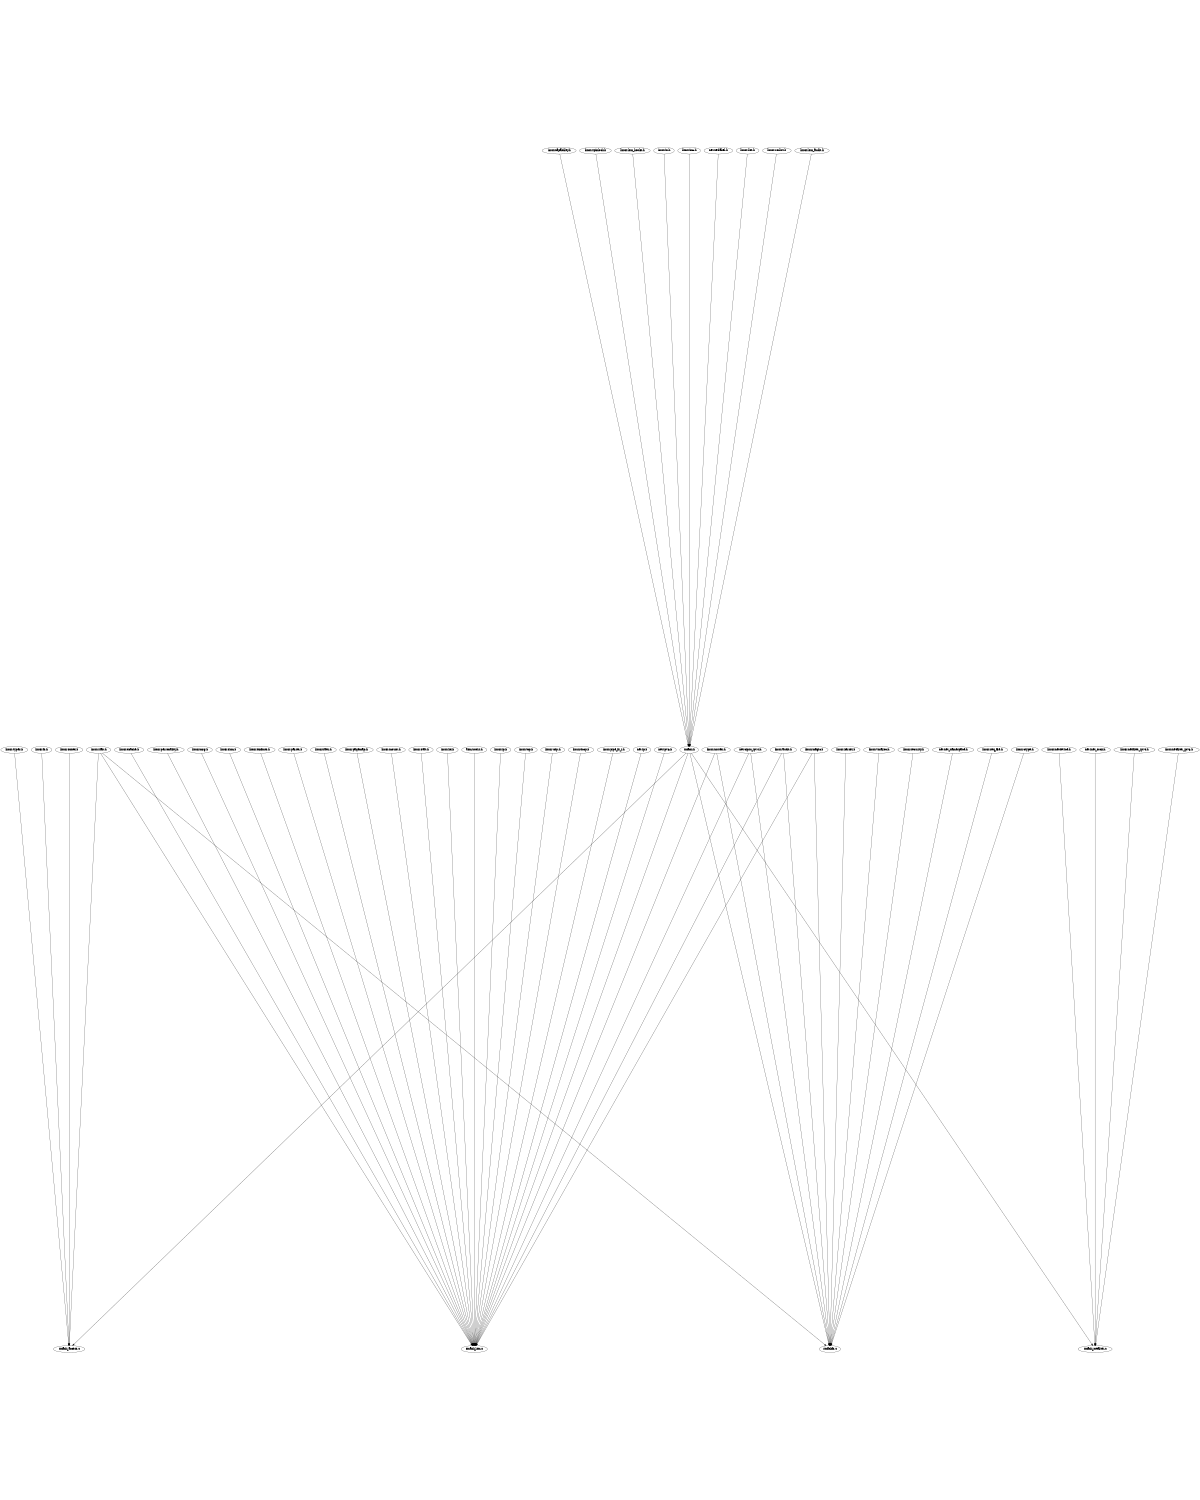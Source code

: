 digraph "source tree" {
    overlap=scale;
    size="8,10";
    ratio="fill";
    fontsize="16";
    fontname="Helvetica";
	clusterrank="local";
"linux/capability.h"->"smack.h"
"linux/spinlock.h"->"smack.h"
"linux/lsm_hooks.h"->"smack.h"
"linux/in.h"->"smack.h"
"linux/in6.h"->"smack.h"
"net/netlabel.h"->"smack.h"
"linux/list.h"->"smack.h"
"linux/rculist.h"->"smack.h"
"linux/lsm_audit.h"->"smack.h"
"linux/types.h"->"smack_access.c"
"linux/slab.h"->"smack_access.c"
"linux/fs.h"->"smack_access.c"
"linux/sched.h"->"smack_access.c"
"smack.h"->"smack_access.c"
"linux/xattr.h"->"smack_lsm.c"
"linux/pagemap.h"->"smack_lsm.c"
"linux/mount.h"->"smack_lsm.c"
"linux/stat.h"->"smack_lsm.c"
"linux/kd.h"->"smack_lsm.c"
"asm/ioctls.h"->"smack_lsm.c"
"linux/ip.h"->"smack_lsm.c"
"linux/tcp.h"->"smack_lsm.c"
"linux/udp.h"->"smack_lsm.c"
"linux/dccp.h"->"smack_lsm.c"
"linux/slab.h"->"smack_lsm.c"
"linux/mutex.h"->"smack_lsm.c"
"linux/pipe_fs_i.h"->"smack_lsm.c"
"net/cipso_ipv4.h"->"smack_lsm.c"
"net/ip.h"->"smack_lsm.c"
"net/ipv6.h"->"smack_lsm.c"
"linux/audit.h"->"smack_lsm.c"
"linux/magic.h"->"smack_lsm.c"
"linux/dcache.h"->"smack_lsm.c"
"linux/personality.h"->"smack_lsm.c"
"linux/msg.h"->"smack_lsm.c"
"linux/shm.h"->"smack_lsm.c"
"linux/binfmts.h"->"smack_lsm.c"
"linux/parser.h"->"smack_lsm.c"
"smack.h"->"smack_lsm.c"
"linux/netfilter_ipv4.h"->"smack_netfilter.c"
"linux/netfilter_ipv6.h"->"smack_netfilter.c"
"linux/netdevice.h"->"smack_netfilter.c"
"net/inet_sock.h"->"smack_netfilter.c"
"smack.h"->"smack_netfilter.c"
"linux/kernel.h"->"smackfs.c"
"linux/vmalloc.h"->"smackfs.c"
"linux/security.h"->"smackfs.c"
"linux/mutex.h"->"smackfs.c"
"linux/slab.h"->"smackfs.c"
"net/net_namespace.h"->"smackfs.c"
"net/cipso_ipv4.h"->"smackfs.c"
"linux/seq_file.h"->"smackfs.c"
"linux/ctype.h"->"smackfs.c"
"linux/audit.h"->"smackfs.c"
"linux/magic.h"->"smackfs.c"
"smack.h"->"smackfs.c"
}
